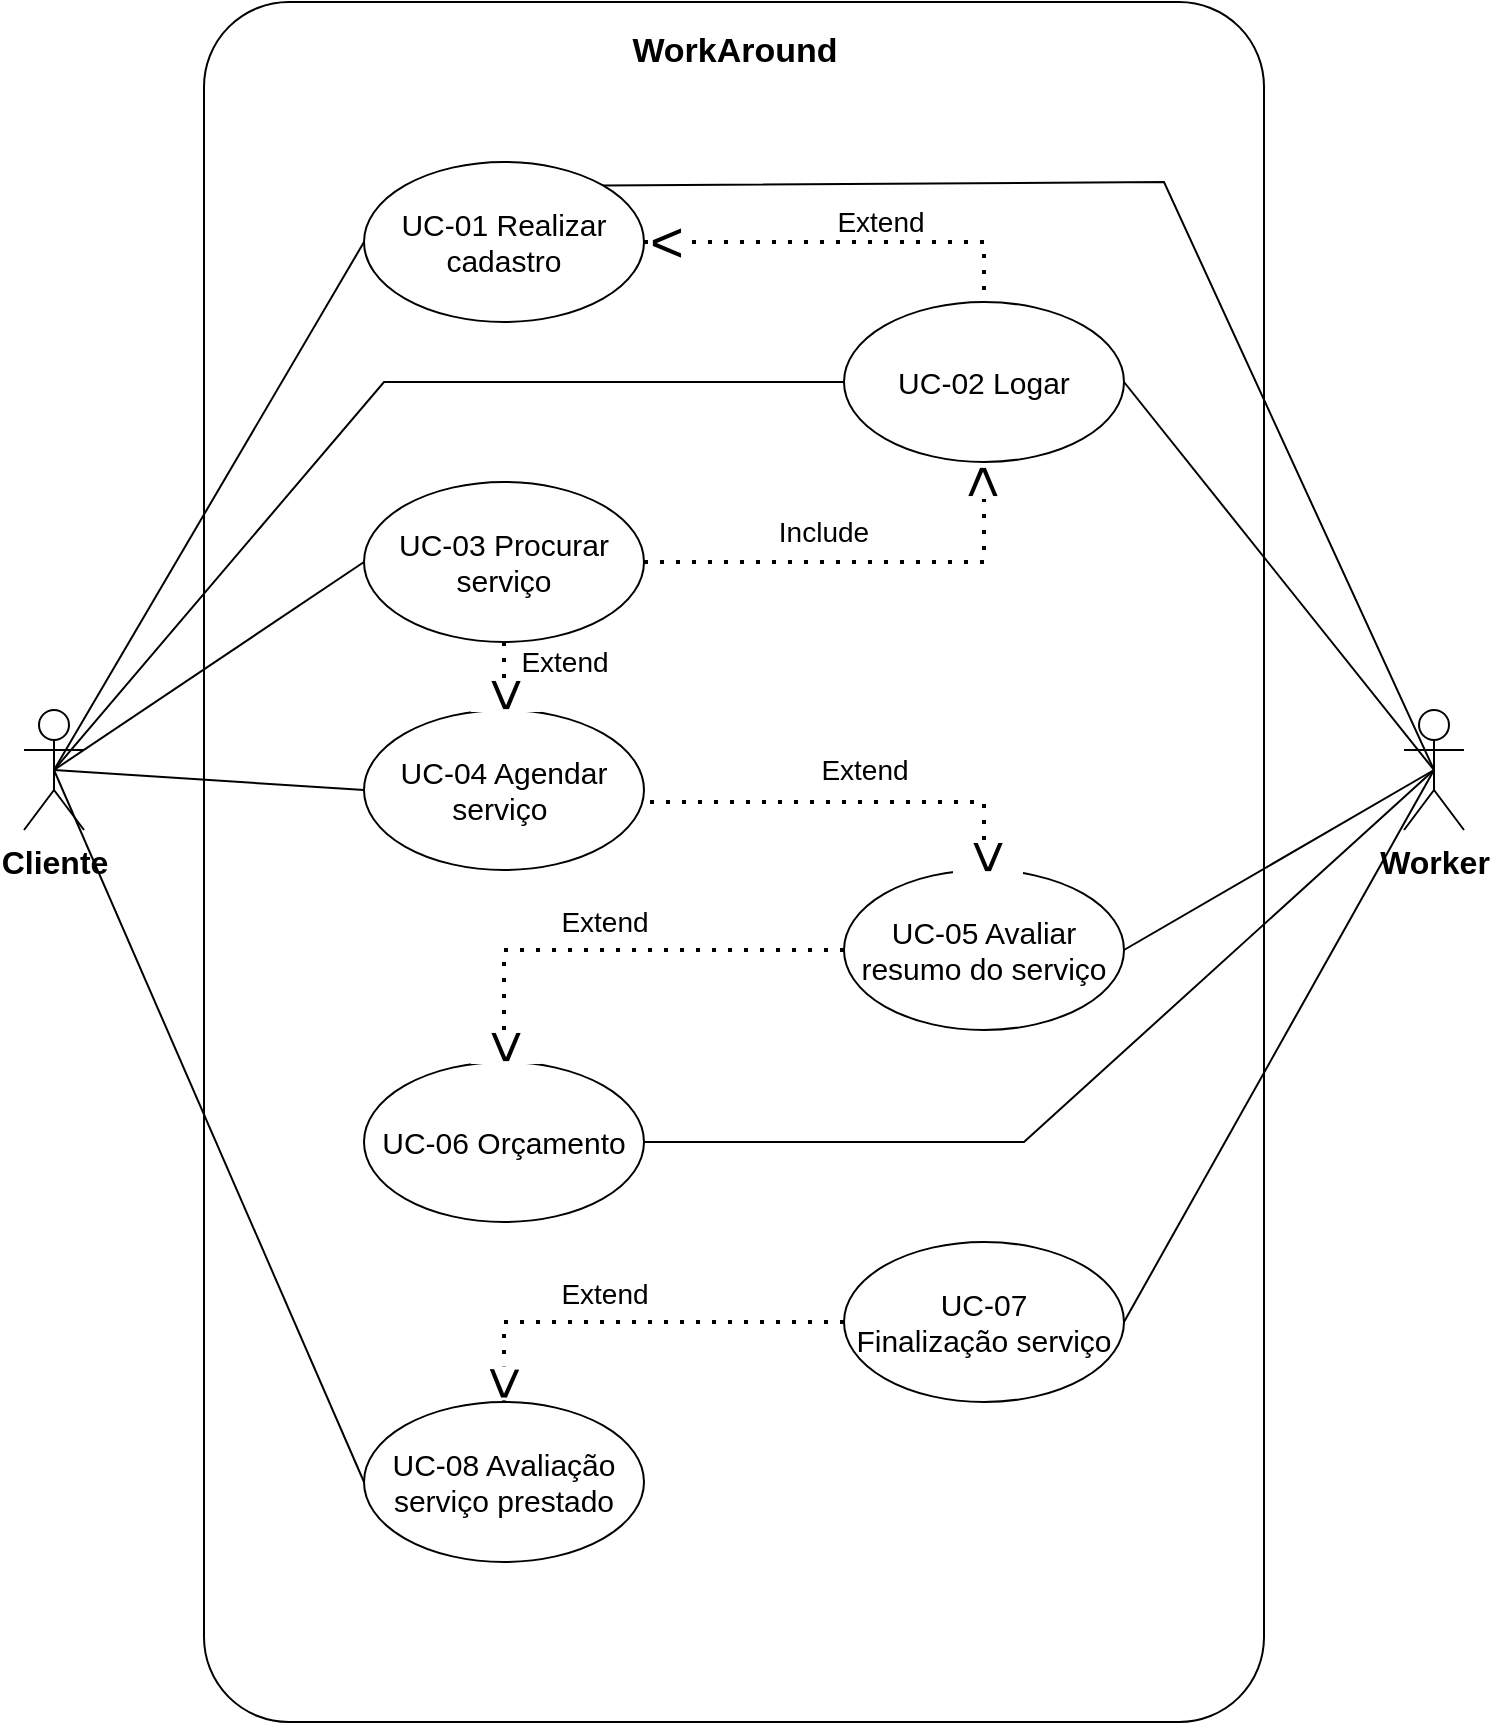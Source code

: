 <mxfile version="24.0.2" type="google">
  <diagram name="Página-1" id="_7NwTXzHtlx1tTaq_Yt6">
    <mxGraphModel grid="1" page="1" gridSize="10" guides="1" tooltips="1" connect="1" arrows="1" fold="1" pageScale="1" pageWidth="827" pageHeight="1169" math="0" shadow="0">
      <root>
        <mxCell id="0" />
        <mxCell id="1" parent="0" />
        <mxCell id="18t634J7JC0i_9vnJ3S--81" value="Cliente" style="shape=umlActor;verticalLabelPosition=bottom;verticalAlign=top;html=1;outlineConnect=0;fontSize=16;fontStyle=1" vertex="1" parent="1">
          <mxGeometry x="50" y="524" width="30" height="60" as="geometry" />
        </mxCell>
        <mxCell id="18t634J7JC0i_9vnJ3S--82" value="&lt;h1 style=&quot;line-height: 100%;&quot;&gt;&lt;br&gt;&lt;/h1&gt;" style="rounded=1;whiteSpace=wrap;html=1;arcSize=8;rotation=0;" vertex="1" parent="1">
          <mxGeometry x="140" y="170" width="530" height="860" as="geometry" />
        </mxCell>
        <mxCell id="18t634J7JC0i_9vnJ3S--85" value="Worker" style="shape=umlActor;verticalLabelPosition=bottom;verticalAlign=top;html=1;outlineConnect=0;fontSize=16;fontStyle=1" vertex="1" parent="1">
          <mxGeometry x="740" y="524" width="30" height="60" as="geometry" />
        </mxCell>
        <mxCell id="18t634J7JC0i_9vnJ3S--86" value="&lt;b&gt;&lt;font style=&quot;font-size: 17px;&quot;&gt;WorkAround&lt;/font&gt;&lt;/b&gt;" style="text;html=1;align=center;verticalAlign=middle;resizable=0;points=[];autosize=1;strokeColor=none;fillColor=none;" vertex="1" parent="1">
          <mxGeometry x="340" y="180" width="130" height="30" as="geometry" />
        </mxCell>
        <mxCell id="18t634J7JC0i_9vnJ3S--87" value="&lt;font style=&quot;font-size: 15px;&quot;&gt;UC-01 Realizar cadastro&lt;/font&gt;" style="ellipse;whiteSpace=wrap;html=1;" vertex="1" parent="1">
          <mxGeometry x="220" y="250" width="140" height="80" as="geometry" />
        </mxCell>
        <mxCell id="18t634J7JC0i_9vnJ3S--88" value="&lt;div&gt;&lt;span style=&quot;font-size: 15px;&quot;&gt;UC-02 Logar&lt;/span&gt;&lt;/div&gt;" style="ellipse;whiteSpace=wrap;html=1;" vertex="1" parent="1">
          <mxGeometry x="460" y="320" width="140" height="80" as="geometry" />
        </mxCell>
        <mxCell id="18t634J7JC0i_9vnJ3S--89" value="&lt;span style=&quot;font-size: 15px;&quot;&gt;UC-03 Procurar serviço&lt;/span&gt;" style="ellipse;whiteSpace=wrap;html=1;" vertex="1" parent="1">
          <mxGeometry x="220" y="410" width="140" height="80" as="geometry" />
        </mxCell>
        <mxCell id="18t634J7JC0i_9vnJ3S--91" value="" style="endArrow=none;html=1;rounded=0;entryX=0;entryY=0.5;entryDx=0;entryDy=0;exitX=0.5;exitY=0.5;exitDx=0;exitDy=0;exitPerimeter=0;" edge="1" parent="1" source="18t634J7JC0i_9vnJ3S--81" target="18t634J7JC0i_9vnJ3S--87">
          <mxGeometry width="50" height="50" relative="1" as="geometry">
            <mxPoint x="80" y="490" as="sourcePoint" />
            <mxPoint x="130" y="440" as="targetPoint" />
          </mxGeometry>
        </mxCell>
        <mxCell id="18t634J7JC0i_9vnJ3S--93" value="" style="endArrow=none;html=1;rounded=0;entryX=0;entryY=0.5;entryDx=0;entryDy=0;exitX=0.5;exitY=0.5;exitDx=0;exitDy=0;exitPerimeter=0;" edge="1" parent="1" source="18t634J7JC0i_9vnJ3S--81" target="18t634J7JC0i_9vnJ3S--88">
          <mxGeometry width="50" height="50" relative="1" as="geometry">
            <mxPoint x="75" y="564" as="sourcePoint" />
            <mxPoint x="230" y="300" as="targetPoint" />
            <Array as="points">
              <mxPoint x="230" y="360" />
            </Array>
          </mxGeometry>
        </mxCell>
        <mxCell id="18t634J7JC0i_9vnJ3S--94" value="" style="endArrow=none;html=1;rounded=0;entryX=0;entryY=0.5;entryDx=0;entryDy=0;exitX=0.5;exitY=0.5;exitDx=0;exitDy=0;exitPerimeter=0;" edge="1" parent="1" source="18t634J7JC0i_9vnJ3S--81" target="18t634J7JC0i_9vnJ3S--89">
          <mxGeometry width="50" height="50" relative="1" as="geometry">
            <mxPoint x="20" y="774" as="sourcePoint" />
            <mxPoint x="175" y="510" as="targetPoint" />
          </mxGeometry>
        </mxCell>
        <mxCell id="18t634J7JC0i_9vnJ3S--97" value="&lt;span style=&quot;font-size: 15px;&quot;&gt;UC-04 Agendar serviço&amp;nbsp;&lt;/span&gt;" style="ellipse;whiteSpace=wrap;html=1;" vertex="1" parent="1">
          <mxGeometry x="220" y="524" width="140" height="80" as="geometry" />
        </mxCell>
        <mxCell id="18t634J7JC0i_9vnJ3S--101" value="" style="endArrow=none;dashed=1;html=1;dashPattern=1 3;strokeWidth=2;rounded=0;exitX=1;exitY=0.5;exitDx=0;exitDy=0;entryX=0.5;entryY=0;entryDx=0;entryDy=0;" edge="1" parent="1" source="18t634J7JC0i_9vnJ3S--87" target="18t634J7JC0i_9vnJ3S--88">
          <mxGeometry width="50" height="50" relative="1" as="geometry">
            <mxPoint x="380" y="290" as="sourcePoint" />
            <mxPoint x="430" y="240" as="targetPoint" />
            <Array as="points">
              <mxPoint x="530" y="290" />
            </Array>
          </mxGeometry>
        </mxCell>
        <mxCell id="18t634J7JC0i_9vnJ3S--102" value="Extend" style="edgeLabel;html=1;align=center;verticalAlign=middle;resizable=0;points=[];fontSize=14;" connectable="0" vertex="1" parent="18t634J7JC0i_9vnJ3S--101">
          <mxGeometry x="0.181" y="1" relative="1" as="geometry">
            <mxPoint y="-9" as="offset" />
          </mxGeometry>
        </mxCell>
        <mxCell id="18t634J7JC0i_9vnJ3S--103" value="&amp;lt;" style="edgeLabel;html=1;align=center;verticalAlign=middle;resizable=0;points=[];fontSize=29;" connectable="0" vertex="1" parent="18t634J7JC0i_9vnJ3S--101">
          <mxGeometry x="-0.395" y="-2" relative="1" as="geometry">
            <mxPoint x="-50" y="-2" as="offset" />
          </mxGeometry>
        </mxCell>
        <mxCell id="18t634J7JC0i_9vnJ3S--104" value="" style="endArrow=none;dashed=1;html=1;dashPattern=1 3;strokeWidth=2;rounded=0;entryX=0.5;entryY=1;entryDx=0;entryDy=0;exitX=0.5;exitY=0;exitDx=0;exitDy=0;" edge="1" parent="1" source="18t634J7JC0i_9vnJ3S--97" target="18t634J7JC0i_9vnJ3S--89">
          <mxGeometry width="50" height="50" relative="1" as="geometry">
            <mxPoint x="270" y="610" as="sourcePoint" />
            <mxPoint x="320" y="560" as="targetPoint" />
          </mxGeometry>
        </mxCell>
        <mxCell id="18t634J7JC0i_9vnJ3S--105" value="" style="endArrow=none;dashed=1;html=1;dashPattern=1 3;strokeWidth=2;rounded=0;entryX=0.5;entryY=1;entryDx=0;entryDy=0;exitX=1;exitY=0.5;exitDx=0;exitDy=0;" edge="1" parent="1" source="18t634J7JC0i_9vnJ3S--89" target="18t634J7JC0i_9vnJ3S--88">
          <mxGeometry width="50" height="50" relative="1" as="geometry">
            <mxPoint x="270" y="610" as="sourcePoint" />
            <mxPoint x="320" y="560" as="targetPoint" />
            <Array as="points">
              <mxPoint x="530" y="450" />
            </Array>
          </mxGeometry>
        </mxCell>
        <mxCell id="18t634J7JC0i_9vnJ3S--106" value="&lt;span style=&quot;font-size: 15px;&quot;&gt;UC-05 Avaliar resumo do serviço&lt;/span&gt;" style="ellipse;whiteSpace=wrap;html=1;" vertex="1" parent="1">
          <mxGeometry x="460" y="604" width="140" height="80" as="geometry" />
        </mxCell>
        <mxCell id="18t634J7JC0i_9vnJ3S--109" value="&lt;span style=&quot;font-size: 15px;&quot;&gt;UC-06 Orçamento&lt;/span&gt;" style="ellipse;whiteSpace=wrap;html=1;" vertex="1" parent="1">
          <mxGeometry x="220" y="700" width="140" height="80" as="geometry" />
        </mxCell>
        <mxCell id="18t634J7JC0i_9vnJ3S--110" value="" style="endArrow=none;html=1;rounded=0;entryX=0.5;entryY=0.5;entryDx=0;entryDy=0;entryPerimeter=0;exitX=1;exitY=0.5;exitDx=0;exitDy=0;" edge="1" parent="1" source="18t634J7JC0i_9vnJ3S--106" target="18t634J7JC0i_9vnJ3S--85">
          <mxGeometry width="50" height="50" relative="1" as="geometry">
            <mxPoint x="530" y="750" as="sourcePoint" />
            <mxPoint x="580" y="700" as="targetPoint" />
          </mxGeometry>
        </mxCell>
        <mxCell id="18t634J7JC0i_9vnJ3S--111" value="" style="endArrow=none;html=1;rounded=0;exitX=0.5;exitY=0.5;exitDx=0;exitDy=0;exitPerimeter=0;entryX=0;entryY=0.5;entryDx=0;entryDy=0;" edge="1" parent="1" source="18t634J7JC0i_9vnJ3S--81" target="18t634J7JC0i_9vnJ3S--97">
          <mxGeometry width="50" height="50" relative="1" as="geometry">
            <mxPoint x="190" y="660" as="sourcePoint" />
            <mxPoint x="240" y="610" as="targetPoint" />
          </mxGeometry>
        </mxCell>
        <mxCell id="18t634J7JC0i_9vnJ3S--112" value="" style="endArrow=none;html=1;rounded=0;exitX=1;exitY=0.5;exitDx=0;exitDy=0;entryX=0.5;entryY=0.5;entryDx=0;entryDy=0;entryPerimeter=0;" edge="1" parent="1" source="18t634J7JC0i_9vnJ3S--109" target="18t634J7JC0i_9vnJ3S--85">
          <mxGeometry width="50" height="50" relative="1" as="geometry">
            <mxPoint x="540" y="750" as="sourcePoint" />
            <mxPoint x="695" y="660" as="targetPoint" />
            <Array as="points">
              <mxPoint x="550" y="740" />
            </Array>
          </mxGeometry>
        </mxCell>
        <mxCell id="18t634J7JC0i_9vnJ3S--113" value="" style="endArrow=none;dashed=1;html=1;dashPattern=1 3;strokeWidth=2;rounded=0;entryX=0.5;entryY=0;entryDx=0;entryDy=0;" edge="1" parent="1" target="18t634J7JC0i_9vnJ3S--106">
          <mxGeometry width="50" height="50" relative="1" as="geometry">
            <mxPoint x="363" y="570" as="sourcePoint" />
            <mxPoint x="413" y="520" as="targetPoint" />
            <Array as="points">
              <mxPoint x="530" y="570" />
            </Array>
          </mxGeometry>
        </mxCell>
        <mxCell id="18t634J7JC0i_9vnJ3S--114" value="" style="endArrow=none;dashed=1;html=1;dashPattern=1 3;strokeWidth=2;rounded=0;entryX=0;entryY=0.5;entryDx=0;entryDy=0;exitX=0.5;exitY=0;exitDx=0;exitDy=0;" edge="1" parent="1" source="18t634J7JC0i_9vnJ3S--109" target="18t634J7JC0i_9vnJ3S--106">
          <mxGeometry width="50" height="50" relative="1" as="geometry">
            <mxPoint x="290" y="690" as="sourcePoint" />
            <mxPoint x="340" y="640" as="targetPoint" />
            <Array as="points">
              <mxPoint x="290" y="644" />
            </Array>
          </mxGeometry>
        </mxCell>
        <mxCell id="18t634J7JC0i_9vnJ3S--115" value="&lt;span style=&quot;font-size: 15px;&quot;&gt;UC-07 Finalização&amp;nbsp;serviço&lt;/span&gt;" style="ellipse;whiteSpace=wrap;html=1;" vertex="1" parent="1">
          <mxGeometry x="460" y="790" width="140" height="80" as="geometry" />
        </mxCell>
        <mxCell id="18t634J7JC0i_9vnJ3S--116" value="&lt;span style=&quot;font-size: 15px;&quot;&gt;UC-08 Avaliação serviço prestado&lt;/span&gt;" style="ellipse;whiteSpace=wrap;html=1;" vertex="1" parent="1">
          <mxGeometry x="220" y="870" width="140" height="80" as="geometry" />
        </mxCell>
        <mxCell id="18t634J7JC0i_9vnJ3S--117" value="" style="endArrow=none;dashed=1;html=1;dashPattern=1 3;strokeWidth=2;rounded=0;entryX=0;entryY=0.5;entryDx=0;entryDy=0;exitX=0.5;exitY=0;exitDx=0;exitDy=0;" edge="1" parent="1" source="18t634J7JC0i_9vnJ3S--116" target="18t634J7JC0i_9vnJ3S--115">
          <mxGeometry width="50" height="50" relative="1" as="geometry">
            <mxPoint x="270" y="840" as="sourcePoint" />
            <mxPoint x="320" y="790" as="targetPoint" />
            <Array as="points">
              <mxPoint x="290" y="830" />
            </Array>
          </mxGeometry>
        </mxCell>
        <mxCell id="18t634J7JC0i_9vnJ3S--118" value="" style="endArrow=none;html=1;rounded=0;entryX=0.5;entryY=0.5;entryDx=0;entryDy=0;entryPerimeter=0;exitX=1;exitY=0.5;exitDx=0;exitDy=0;" edge="1" parent="1" source="18t634J7JC0i_9vnJ3S--115" target="18t634J7JC0i_9vnJ3S--85">
          <mxGeometry width="50" height="50" relative="1" as="geometry">
            <mxPoint x="690" y="790" as="sourcePoint" />
            <mxPoint x="740" y="740" as="targetPoint" />
          </mxGeometry>
        </mxCell>
        <mxCell id="18t634J7JC0i_9vnJ3S--120" value="" style="endArrow=none;html=1;rounded=0;entryX=0.5;entryY=0.5;entryDx=0;entryDy=0;entryPerimeter=0;exitX=0;exitY=0.5;exitDx=0;exitDy=0;" edge="1" parent="1" source="18t634J7JC0i_9vnJ3S--116" target="18t634J7JC0i_9vnJ3S--81">
          <mxGeometry width="50" height="50" relative="1" as="geometry">
            <mxPoint x="270" y="840" as="sourcePoint" />
            <mxPoint x="320" y="790" as="targetPoint" />
          </mxGeometry>
        </mxCell>
        <mxCell id="18t634J7JC0i_9vnJ3S--123" value="&amp;lt;" style="edgeLabel;html=1;align=center;verticalAlign=middle;resizable=0;points=[];fontSize=29;rotation=90;" connectable="0" vertex="1" parent="1">
          <mxGeometry x="444" y="315" as="geometry">
            <mxPoint x="94.0" y="-86" as="offset" />
          </mxGeometry>
        </mxCell>
        <mxCell id="18t634J7JC0i_9vnJ3S--124" value="&amp;lt;" style="edgeLabel;html=1;align=center;verticalAlign=middle;resizable=0;points=[];fontSize=29;rotation=270;" connectable="0" vertex="1" parent="1">
          <mxGeometry x="376" y="611" as="geometry">
            <mxPoint x="94.0" y="-86" as="offset" />
          </mxGeometry>
        </mxCell>
        <mxCell id="18t634J7JC0i_9vnJ3S--126" value="&amp;lt;" style="edgeLabel;html=1;align=center;verticalAlign=middle;resizable=0;points=[];fontSize=29;rotation=270;" connectable="0" vertex="1" parent="1">
          <mxGeometry x="617" y="692" as="geometry">
            <mxPoint x="94.0" y="-86" as="offset" />
          </mxGeometry>
        </mxCell>
        <mxCell id="18t634J7JC0i_9vnJ3S--127" value="&amp;lt;" style="edgeLabel;html=1;align=center;verticalAlign=middle;resizable=0;points=[];fontSize=29;rotation=270;" connectable="0" vertex="1" parent="1">
          <mxGeometry x="376" y="787" as="geometry">
            <mxPoint x="94.0" y="-86" as="offset" />
          </mxGeometry>
        </mxCell>
        <mxCell id="18t634J7JC0i_9vnJ3S--128" value="&amp;lt;" style="edgeLabel;html=1;align=center;verticalAlign=middle;resizable=0;points=[];fontSize=29;rotation=271;" connectable="0" vertex="1" parent="1">
          <mxGeometry x="374" y="957" as="geometry">
            <mxPoint x="94.0" y="-86" as="offset" />
          </mxGeometry>
        </mxCell>
        <mxCell id="18t634J7JC0i_9vnJ3S--131" value="Include" style="text;html=1;align=center;verticalAlign=middle;whiteSpace=wrap;rounded=0;fontSize=14;" vertex="1" parent="1">
          <mxGeometry x="420" y="420" width="60" height="30" as="geometry" />
        </mxCell>
        <mxCell id="18t634J7JC0i_9vnJ3S--137" value="Extend" style="edgeLabel;html=1;align=center;verticalAlign=middle;resizable=0;points=[];fontSize=14;" connectable="0" vertex="1" parent="1">
          <mxGeometry x="319.997" y="500" as="geometry" />
        </mxCell>
        <mxCell id="18t634J7JC0i_9vnJ3S--138" value="Extend" style="edgeLabel;html=1;align=center;verticalAlign=middle;resizable=0;points=[];fontSize=14;" connectable="0" vertex="1" parent="1">
          <mxGeometry x="469.997" y="554" as="geometry" />
        </mxCell>
        <mxCell id="18t634J7JC0i_9vnJ3S--139" value="Extend" style="edgeLabel;html=1;align=center;verticalAlign=middle;resizable=0;points=[];fontSize=14;" connectable="0" vertex="1" parent="1">
          <mxGeometry x="339.997" y="630" as="geometry" />
        </mxCell>
        <mxCell id="18t634J7JC0i_9vnJ3S--140" value="Extend" style="edgeLabel;html=1;align=center;verticalAlign=middle;resizable=0;points=[];fontSize=14;" connectable="0" vertex="1" parent="1">
          <mxGeometry x="339.997" y="816" as="geometry" />
        </mxCell>
        <mxCell id="18t634J7JC0i_9vnJ3S--141" value="" style="endArrow=none;html=1;rounded=0;entryX=0.5;entryY=0.5;entryDx=0;entryDy=0;entryPerimeter=0;exitX=1;exitY=0;exitDx=0;exitDy=0;" edge="1" parent="1" source="18t634J7JC0i_9vnJ3S--87" target="18t634J7JC0i_9vnJ3S--85">
          <mxGeometry width="50" height="50" relative="1" as="geometry">
            <mxPoint x="410" y="260" as="sourcePoint" />
            <mxPoint x="460" y="210" as="targetPoint" />
            <Array as="points">
              <mxPoint x="620" y="260" />
            </Array>
          </mxGeometry>
        </mxCell>
        <mxCell id="18t634J7JC0i_9vnJ3S--142" value="" style="endArrow=none;html=1;rounded=0;entryX=1;entryY=0.5;entryDx=0;entryDy=0;exitX=0.5;exitY=0.5;exitDx=0;exitDy=0;exitPerimeter=0;" edge="1" parent="1" source="18t634J7JC0i_9vnJ3S--85" target="18t634J7JC0i_9vnJ3S--88">
          <mxGeometry width="50" height="50" relative="1" as="geometry">
            <mxPoint x="600" y="460" as="sourcePoint" />
            <mxPoint x="650" y="410" as="targetPoint" />
          </mxGeometry>
        </mxCell>
      </root>
    </mxGraphModel>
  </diagram>
</mxfile>
